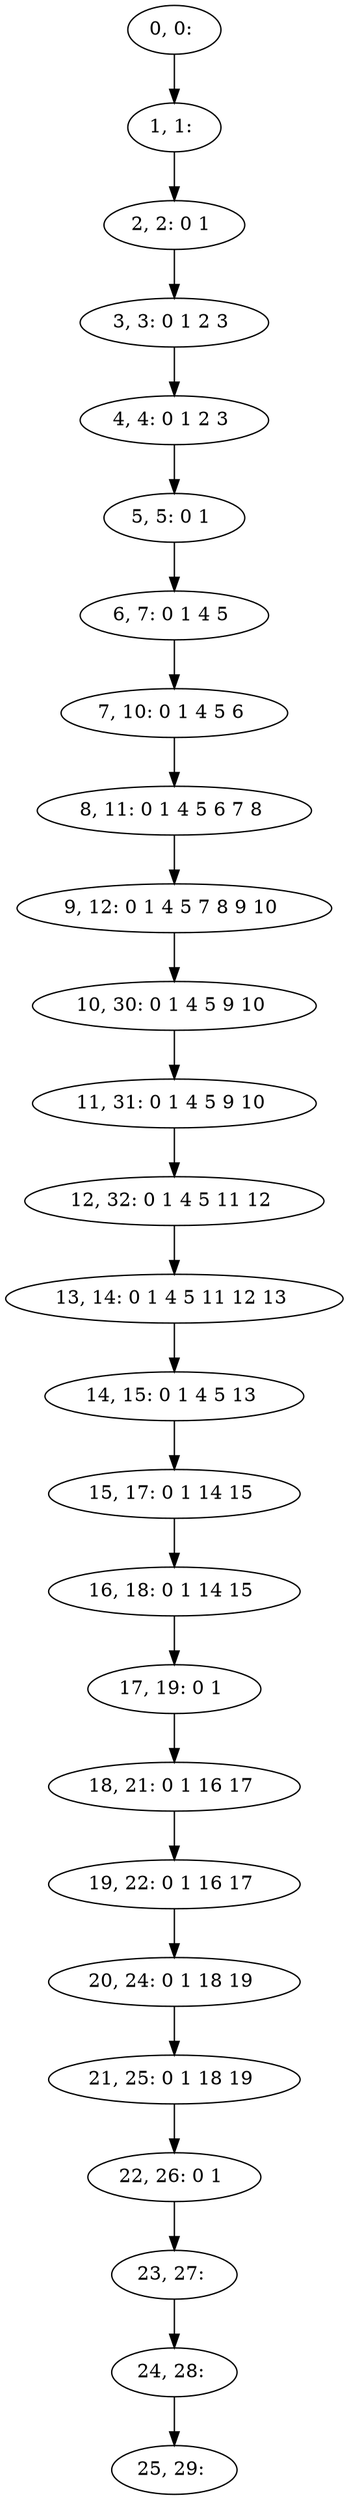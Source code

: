 digraph G {
0[label="0, 0: "];
1[label="1, 1: "];
2[label="2, 2: 0 1 "];
3[label="3, 3: 0 1 2 3 "];
4[label="4, 4: 0 1 2 3 "];
5[label="5, 5: 0 1 "];
6[label="6, 7: 0 1 4 5 "];
7[label="7, 10: 0 1 4 5 6 "];
8[label="8, 11: 0 1 4 5 6 7 8 "];
9[label="9, 12: 0 1 4 5 7 8 9 10 "];
10[label="10, 30: 0 1 4 5 9 10 "];
11[label="11, 31: 0 1 4 5 9 10 "];
12[label="12, 32: 0 1 4 5 11 12 "];
13[label="13, 14: 0 1 4 5 11 12 13 "];
14[label="14, 15: 0 1 4 5 13 "];
15[label="15, 17: 0 1 14 15 "];
16[label="16, 18: 0 1 14 15 "];
17[label="17, 19: 0 1 "];
18[label="18, 21: 0 1 16 17 "];
19[label="19, 22: 0 1 16 17 "];
20[label="20, 24: 0 1 18 19 "];
21[label="21, 25: 0 1 18 19 "];
22[label="22, 26: 0 1 "];
23[label="23, 27: "];
24[label="24, 28: "];
25[label="25, 29: "];
0->1 ;
1->2 ;
2->3 ;
3->4 ;
4->5 ;
5->6 ;
6->7 ;
7->8 ;
8->9 ;
9->10 ;
10->11 ;
11->12 ;
12->13 ;
13->14 ;
14->15 ;
15->16 ;
16->17 ;
17->18 ;
18->19 ;
19->20 ;
20->21 ;
21->22 ;
22->23 ;
23->24 ;
24->25 ;
}
